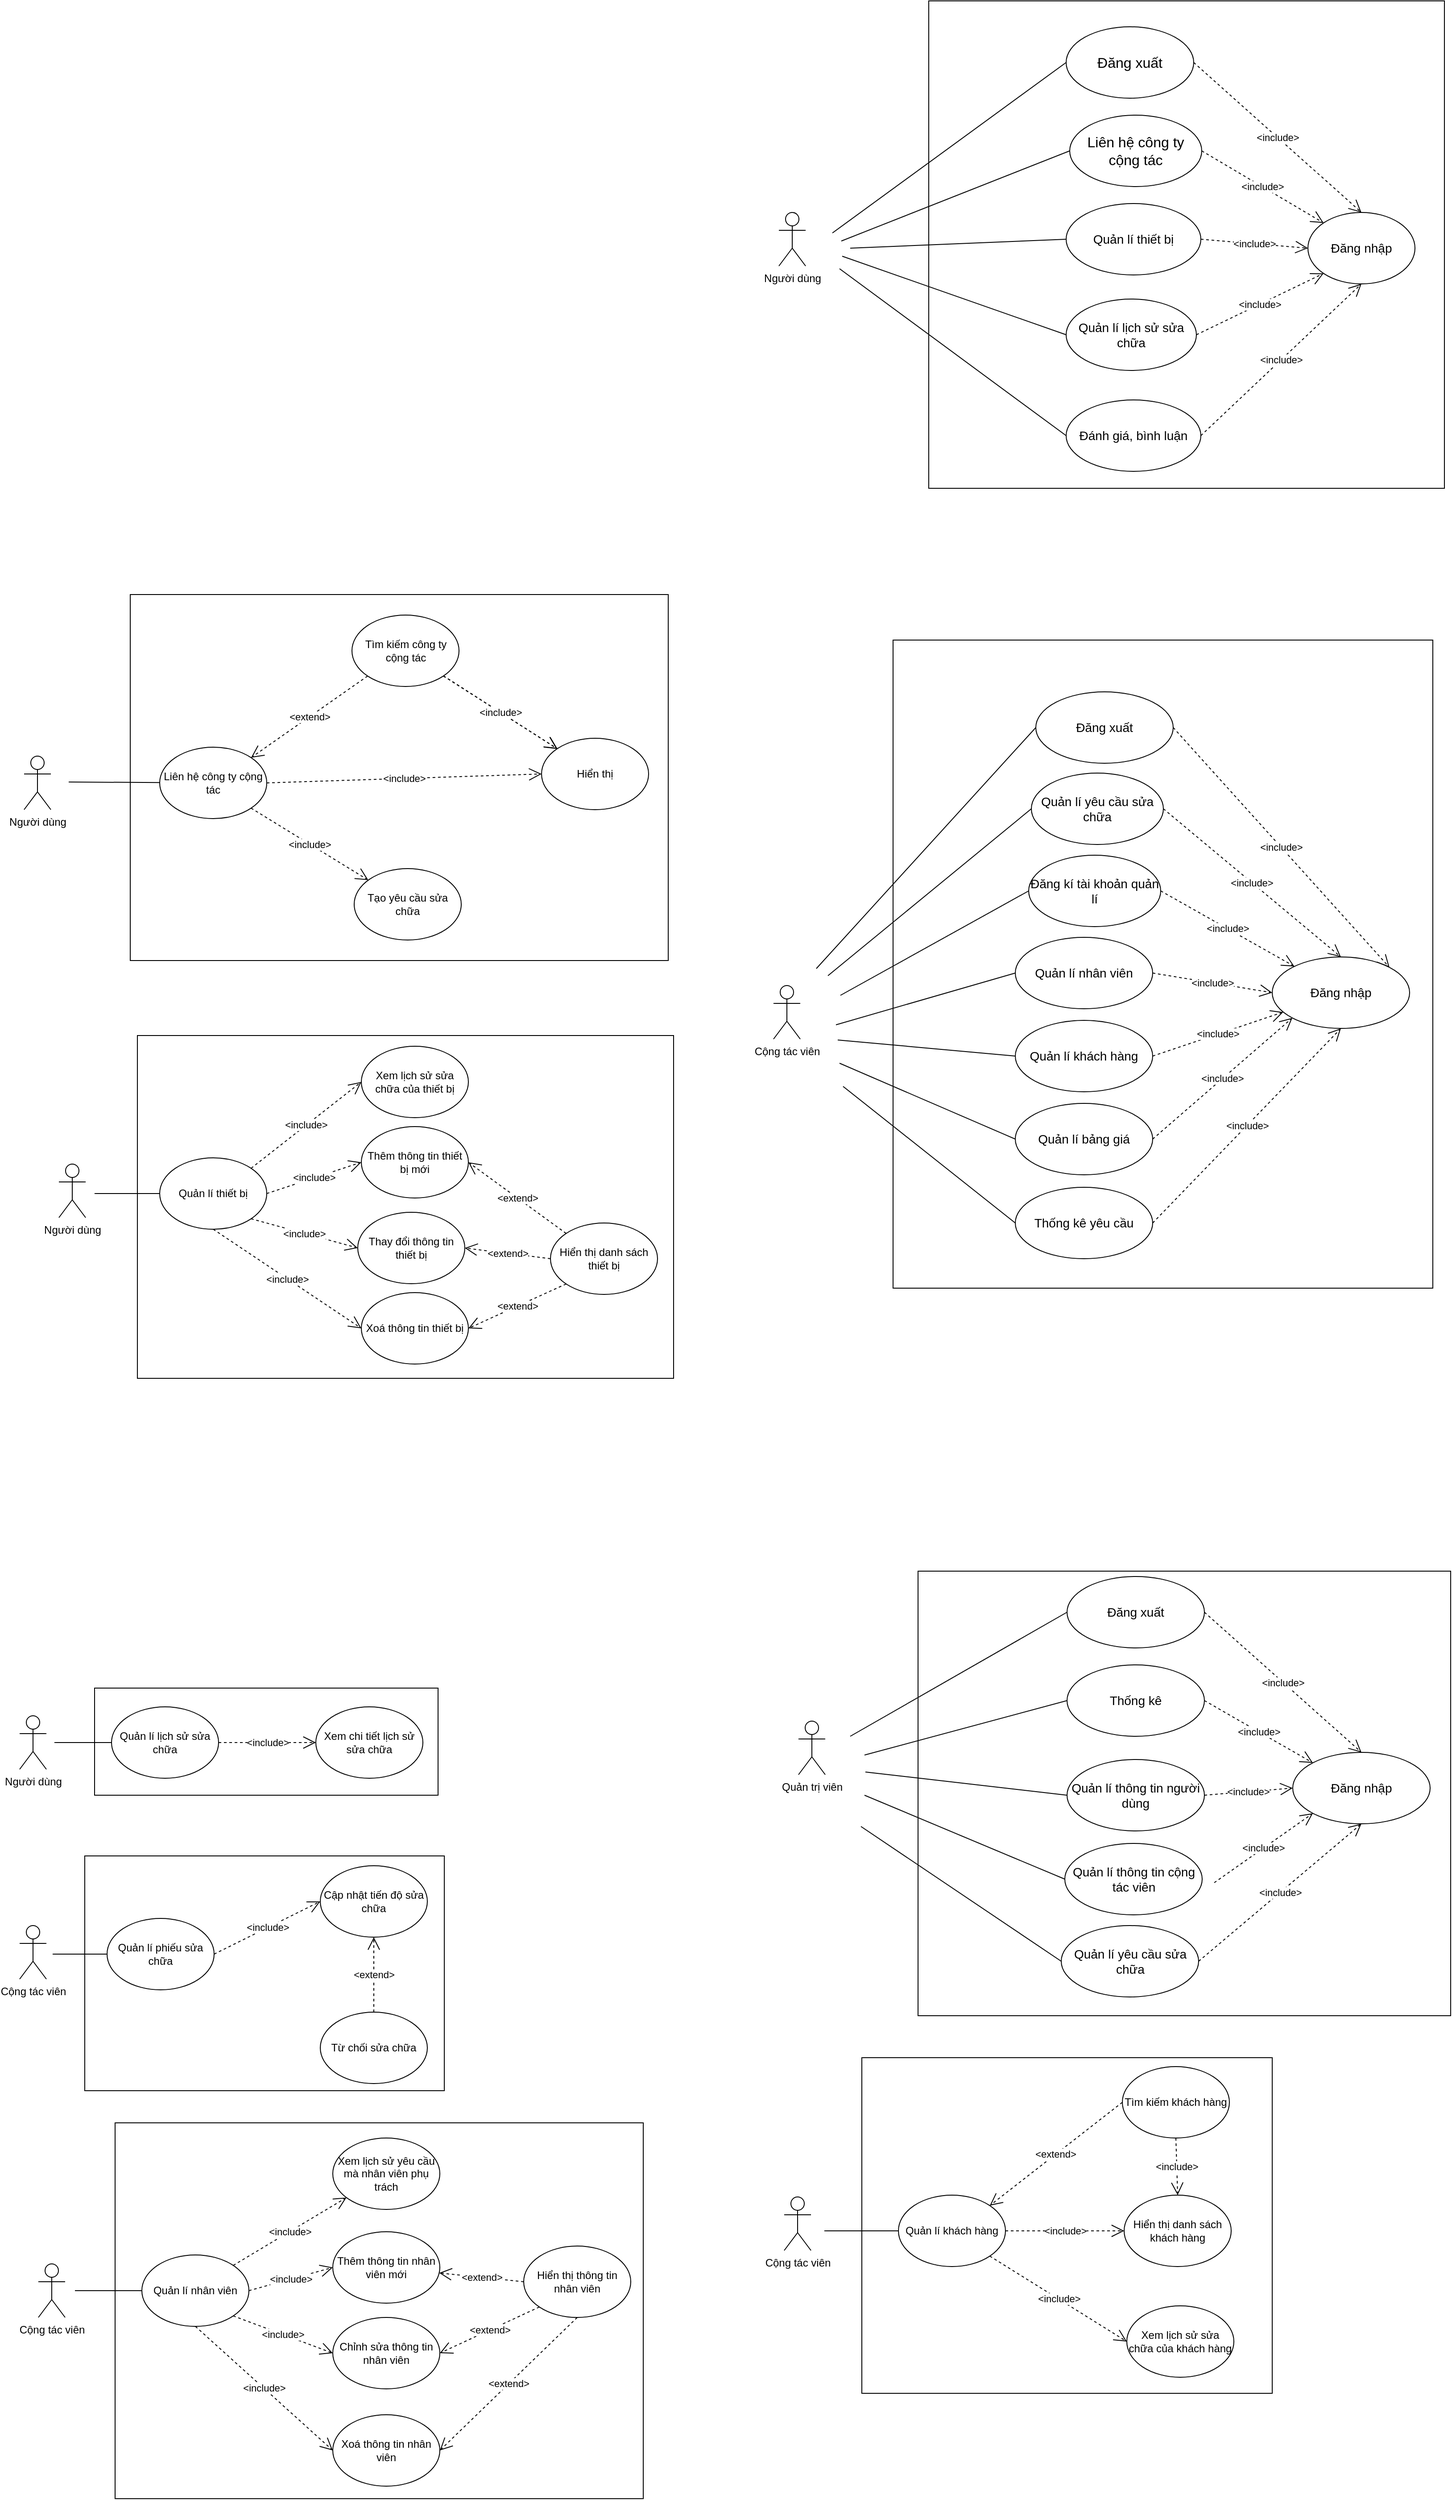 <mxfile version="24.5.5" type="device">
  <diagram id="ZUem6H2I_4jn-yRjY0eG" name="Trang-1">
    <mxGraphModel dx="1409" dy="1968" grid="0" gridSize="10" guides="1" tooltips="1" connect="1" arrows="1" fold="1" page="1" pageScale="1" pageWidth="827" pageHeight="1169" math="0" shadow="0">
      <root>
        <mxCell id="0" />
        <mxCell id="1" parent="0" />
        <mxCell id="1KrebLbAh7SaChH5Huvc-145" value="" style="rounded=0;whiteSpace=wrap;html=1;" vertex="1" parent="1">
          <mxGeometry x="1042" y="1183" width="597" height="498" as="geometry" />
        </mxCell>
        <mxCell id="1KrebLbAh7SaChH5Huvc-125" value="" style="rounded=0;whiteSpace=wrap;html=1;" vertex="1" parent="1">
          <mxGeometry x="1014" y="140" width="605" height="726" as="geometry" />
        </mxCell>
        <mxCell id="1KrebLbAh7SaChH5Huvc-18" value="" style="rounded=0;whiteSpace=wrap;html=1;" vertex="1" parent="1">
          <mxGeometry x="1054" y="-576" width="578" height="546" as="geometry" />
        </mxCell>
        <mxCell id="LnBxl30zA9_TPjbGDbDE-11" value="" style="rounded=0;whiteSpace=wrap;html=1;" parent="1" vertex="1">
          <mxGeometry x="979" y="1728" width="460" height="376" as="geometry" />
        </mxCell>
        <mxCell id="Z_F1DwlzS3VivVC90sUZ-62" value="" style="rounded=0;whiteSpace=wrap;html=1;" parent="1" vertex="1">
          <mxGeometry x="142" y="1801" width="592" height="421" as="geometry" />
        </mxCell>
        <mxCell id="Z_F1DwlzS3VivVC90sUZ-32" value="" style="rounded=0;whiteSpace=wrap;html=1;" parent="1" vertex="1">
          <mxGeometry x="167" y="583" width="601" height="384" as="geometry" />
        </mxCell>
        <mxCell id="Z_F1DwlzS3VivVC90sUZ-15" value="" style="rounded=0;whiteSpace=wrap;html=1;" parent="1" vertex="1">
          <mxGeometry x="159" y="89" width="603" height="410" as="geometry" />
        </mxCell>
        <mxCell id="Z_F1DwlzS3VivVC90sUZ-1" value="Người dùng" style="shape=umlActor;verticalLabelPosition=bottom;verticalAlign=top;html=1;outlineConnect=0;" parent="1" vertex="1">
          <mxGeometry x="40" y="270" width="30" height="60" as="geometry" />
        </mxCell>
        <mxCell id="Z_F1DwlzS3VivVC90sUZ-3" value="Liên hệ công ty cộng tác" style="ellipse;whiteSpace=wrap;html=1;" parent="1" vertex="1">
          <mxGeometry x="192" y="260" width="120" height="80" as="geometry" />
        </mxCell>
        <mxCell id="Z_F1DwlzS3VivVC90sUZ-4" value="Tìm kiếm công ty cộng tác" style="ellipse;whiteSpace=wrap;html=1;" parent="1" vertex="1">
          <mxGeometry x="407.5" y="112" width="120" height="80" as="geometry" />
        </mxCell>
        <mxCell id="Z_F1DwlzS3VivVC90sUZ-5" value="Tạo yêu cầu sửa chữa" style="ellipse;whiteSpace=wrap;html=1;" parent="1" vertex="1">
          <mxGeometry x="410" y="396" width="120" height="80" as="geometry" />
        </mxCell>
        <mxCell id="Z_F1DwlzS3VivVC90sUZ-6" value="Hiển thị" style="ellipse;whiteSpace=wrap;html=1;" parent="1" vertex="1">
          <mxGeometry x="620" y="250" width="120" height="80" as="geometry" />
        </mxCell>
        <mxCell id="Z_F1DwlzS3VivVC90sUZ-7" value="&amp;lt;extend&amp;gt;" style="endArrow=open;endSize=12;dashed=1;html=1;rounded=0;exitX=0;exitY=1;exitDx=0;exitDy=0;entryX=1;entryY=0;entryDx=0;entryDy=0;" parent="1" source="Z_F1DwlzS3VivVC90sUZ-4" target="Z_F1DwlzS3VivVC90sUZ-3" edge="1">
          <mxGeometry x="0.001" width="160" relative="1" as="geometry">
            <mxPoint x="260" y="270" as="sourcePoint" />
            <mxPoint x="420" y="270" as="targetPoint" />
            <mxPoint as="offset" />
          </mxGeometry>
        </mxCell>
        <mxCell id="Z_F1DwlzS3VivVC90sUZ-8" value="&amp;lt;include&amp;gt;" style="endArrow=open;endSize=12;dashed=1;html=1;rounded=0;exitX=1;exitY=1;exitDx=0;exitDy=0;" parent="1" source="Z_F1DwlzS3VivVC90sUZ-3" target="Z_F1DwlzS3VivVC90sUZ-5" edge="1">
          <mxGeometry width="160" relative="1" as="geometry">
            <mxPoint x="255" y="283" as="sourcePoint" />
            <mxPoint x="382" y="208" as="targetPoint" />
          </mxGeometry>
        </mxCell>
        <mxCell id="Z_F1DwlzS3VivVC90sUZ-9" value="&amp;lt;include&amp;gt;" style="endArrow=open;endSize=12;dashed=1;html=1;rounded=0;exitX=1;exitY=1;exitDx=0;exitDy=0;entryX=0;entryY=0;entryDx=0;entryDy=0;" parent="1" source="Z_F1DwlzS3VivVC90sUZ-4" target="Z_F1DwlzS3VivVC90sUZ-6" edge="1">
          <mxGeometry x="0.001" width="160" relative="1" as="geometry">
            <mxPoint x="550" y="270" as="sourcePoint" />
            <mxPoint x="392" y="218" as="targetPoint" />
            <mxPoint as="offset" />
          </mxGeometry>
        </mxCell>
        <mxCell id="Z_F1DwlzS3VivVC90sUZ-11" value="&amp;lt;include&amp;gt;" style="endArrow=open;endSize=12;dashed=1;html=1;rounded=0;entryX=0;entryY=0.5;entryDx=0;entryDy=0;exitX=1;exitY=0.5;exitDx=0;exitDy=0;" parent="1" source="Z_F1DwlzS3VivVC90sUZ-3" target="Z_F1DwlzS3VivVC90sUZ-6" edge="1">
          <mxGeometry x="-0.002" width="160" relative="1" as="geometry">
            <mxPoint x="285" y="313" as="sourcePoint" />
            <mxPoint x="412" y="238" as="targetPoint" />
            <mxPoint as="offset" />
          </mxGeometry>
        </mxCell>
        <mxCell id="Z_F1DwlzS3VivVC90sUZ-14" value="" style="endArrow=none;html=1;rounded=0;" parent="1" target="Z_F1DwlzS3VivVC90sUZ-3" edge="1">
          <mxGeometry width="50" height="50" relative="1" as="geometry">
            <mxPoint x="90" y="299" as="sourcePoint" />
            <mxPoint x="192" y="296" as="targetPoint" />
          </mxGeometry>
        </mxCell>
        <mxCell id="Z_F1DwlzS3VivVC90sUZ-17" value="Người dùng" style="shape=umlActor;verticalLabelPosition=bottom;verticalAlign=top;html=1;outlineConnect=0;" parent="1" vertex="1">
          <mxGeometry x="79" y="727" width="30" height="60" as="geometry" />
        </mxCell>
        <mxCell id="Z_F1DwlzS3VivVC90sUZ-18" value="Quản lí thiết bị" style="ellipse;whiteSpace=wrap;html=1;" parent="1" vertex="1">
          <mxGeometry x="192" y="720" width="120" height="80" as="geometry" />
        </mxCell>
        <mxCell id="Z_F1DwlzS3VivVC90sUZ-19" value="Thêm thông tin thiết bị mới" style="ellipse;whiteSpace=wrap;html=1;" parent="1" vertex="1">
          <mxGeometry x="418" y="685" width="120" height="80" as="geometry" />
        </mxCell>
        <mxCell id="Z_F1DwlzS3VivVC90sUZ-20" value="Thay đổi thông tin thiết bị" style="ellipse;whiteSpace=wrap;html=1;" parent="1" vertex="1">
          <mxGeometry x="414" y="781" width="120" height="80" as="geometry" />
        </mxCell>
        <mxCell id="Z_F1DwlzS3VivVC90sUZ-21" value="Xoá thông tin thiết bị" style="ellipse;whiteSpace=wrap;html=1;" parent="1" vertex="1">
          <mxGeometry x="418" y="871" width="120" height="80" as="geometry" />
        </mxCell>
        <mxCell id="Z_F1DwlzS3VivVC90sUZ-22" value="Xem lịch sử sửa chữa của thiết bị" style="ellipse;whiteSpace=wrap;html=1;" parent="1" vertex="1">
          <mxGeometry x="418" y="595" width="120" height="80" as="geometry" />
        </mxCell>
        <mxCell id="Z_F1DwlzS3VivVC90sUZ-23" value="" style="endArrow=none;html=1;rounded=0;entryX=0;entryY=0.5;entryDx=0;entryDy=0;" parent="1" target="Z_F1DwlzS3VivVC90sUZ-18" edge="1">
          <mxGeometry width="50" height="50" relative="1" as="geometry">
            <mxPoint x="119" y="760" as="sourcePoint" />
            <mxPoint x="469" y="733" as="targetPoint" />
          </mxGeometry>
        </mxCell>
        <mxCell id="Z_F1DwlzS3VivVC90sUZ-24" value="&amp;lt;include&amp;gt;" style="endArrow=open;endSize=12;dashed=1;html=1;rounded=0;exitX=1;exitY=0;exitDx=0;exitDy=0;entryX=0;entryY=0.5;entryDx=0;entryDy=0;" parent="1" source="Z_F1DwlzS3VivVC90sUZ-18" target="Z_F1DwlzS3VivVC90sUZ-22" edge="1">
          <mxGeometry width="160" relative="1" as="geometry">
            <mxPoint x="364" y="758" as="sourcePoint" />
            <mxPoint x="524" y="758" as="targetPoint" />
          </mxGeometry>
        </mxCell>
        <mxCell id="Z_F1DwlzS3VivVC90sUZ-25" value="&amp;lt;include&amp;gt;" style="endArrow=open;endSize=12;dashed=1;html=1;rounded=0;exitX=1;exitY=0.5;exitDx=0;exitDy=0;entryX=0;entryY=0.5;entryDx=0;entryDy=0;" parent="1" source="Z_F1DwlzS3VivVC90sUZ-18" target="Z_F1DwlzS3VivVC90sUZ-19" edge="1">
          <mxGeometry width="160" relative="1" as="geometry">
            <mxPoint x="249" y="683" as="sourcePoint" />
            <mxPoint x="327" y="596" as="targetPoint" />
          </mxGeometry>
        </mxCell>
        <mxCell id="Z_F1DwlzS3VivVC90sUZ-26" value="&amp;lt;include&amp;gt;" style="endArrow=open;endSize=12;dashed=1;html=1;rounded=0;exitX=1;exitY=1;exitDx=0;exitDy=0;entryX=0;entryY=0.5;entryDx=0;entryDy=0;" parent="1" source="Z_F1DwlzS3VivVC90sUZ-18" target="Z_F1DwlzS3VivVC90sUZ-20" edge="1">
          <mxGeometry width="160" relative="1" as="geometry">
            <mxPoint x="314" y="752" as="sourcePoint" />
            <mxPoint x="451" y="608" as="targetPoint" />
          </mxGeometry>
        </mxCell>
        <mxCell id="Z_F1DwlzS3VivVC90sUZ-27" value="&amp;lt;include&amp;gt;" style="endArrow=open;endSize=12;dashed=1;html=1;rounded=0;exitX=0.5;exitY=1;exitDx=0;exitDy=0;entryX=0;entryY=0.5;entryDx=0;entryDy=0;" parent="1" source="Z_F1DwlzS3VivVC90sUZ-18" target="Z_F1DwlzS3VivVC90sUZ-21" edge="1">
          <mxGeometry width="160" relative="1" as="geometry">
            <mxPoint x="324" y="762" as="sourcePoint" />
            <mxPoint x="461" y="618" as="targetPoint" />
          </mxGeometry>
        </mxCell>
        <mxCell id="Z_F1DwlzS3VivVC90sUZ-28" value="Hiển thị danh sách thiết bị" style="ellipse;whiteSpace=wrap;html=1;" parent="1" vertex="1">
          <mxGeometry x="630" y="793" width="120" height="80" as="geometry" />
        </mxCell>
        <mxCell id="Z_F1DwlzS3VivVC90sUZ-29" value="&amp;lt;extend&amp;gt;" style="endArrow=open;endSize=12;dashed=1;html=1;rounded=0;entryX=1;entryY=0.5;entryDx=0;entryDy=0;exitX=0;exitY=0;exitDx=0;exitDy=0;" parent="1" source="Z_F1DwlzS3VivVC90sUZ-28" target="Z_F1DwlzS3VivVC90sUZ-19" edge="1">
          <mxGeometry width="160" relative="1" as="geometry">
            <mxPoint x="390" y="756" as="sourcePoint" />
            <mxPoint x="550" y="756" as="targetPoint" />
          </mxGeometry>
        </mxCell>
        <mxCell id="Z_F1DwlzS3VivVC90sUZ-30" value="&amp;lt;extend&amp;gt;" style="endArrow=open;endSize=12;dashed=1;html=1;rounded=0;entryX=1;entryY=0.5;entryDx=0;entryDy=0;exitX=0;exitY=0.5;exitDx=0;exitDy=0;" parent="1" source="Z_F1DwlzS3VivVC90sUZ-28" target="Z_F1DwlzS3VivVC90sUZ-20" edge="1">
          <mxGeometry width="160" relative="1" as="geometry">
            <mxPoint x="544" y="717" as="sourcePoint" />
            <mxPoint x="644" y="742" as="targetPoint" />
          </mxGeometry>
        </mxCell>
        <mxCell id="Z_F1DwlzS3VivVC90sUZ-38" value="" style="rounded=0;whiteSpace=wrap;html=1;" parent="1" vertex="1">
          <mxGeometry x="119" y="1314" width="385" height="120" as="geometry" />
        </mxCell>
        <mxCell id="Z_F1DwlzS3VivVC90sUZ-31" value="&amp;lt;extend&amp;gt;" style="endArrow=open;endSize=12;dashed=1;html=1;rounded=0;entryX=1;entryY=0.5;entryDx=0;entryDy=0;exitX=0;exitY=1;exitDx=0;exitDy=0;" parent="1" source="Z_F1DwlzS3VivVC90sUZ-28" target="Z_F1DwlzS3VivVC90sUZ-21" edge="1">
          <mxGeometry width="160" relative="1" as="geometry">
            <mxPoint x="554" y="727" as="sourcePoint" />
            <mxPoint x="654" y="752" as="targetPoint" />
          </mxGeometry>
        </mxCell>
        <mxCell id="Z_F1DwlzS3VivVC90sUZ-33" value="Người dùng" style="shape=umlActor;verticalLabelPosition=bottom;verticalAlign=top;html=1;outlineConnect=0;" parent="1" vertex="1">
          <mxGeometry x="35" y="1345" width="30" height="60" as="geometry" />
        </mxCell>
        <mxCell id="Z_F1DwlzS3VivVC90sUZ-34" value="Quản lí lịch sử sửa chữa" style="ellipse;whiteSpace=wrap;html=1;" parent="1" vertex="1">
          <mxGeometry x="138" y="1335" width="120" height="80" as="geometry" />
        </mxCell>
        <mxCell id="Z_F1DwlzS3VivVC90sUZ-35" value="Xem chi tiết lịch sử sửa chữa" style="ellipse;whiteSpace=wrap;html=1;" parent="1" vertex="1">
          <mxGeometry x="367" y="1335" width="120" height="80" as="geometry" />
        </mxCell>
        <mxCell id="Z_F1DwlzS3VivVC90sUZ-36" value="" style="endArrow=none;html=1;rounded=0;entryX=0;entryY=0.5;entryDx=0;entryDy=0;" parent="1" target="Z_F1DwlzS3VivVC90sUZ-34" edge="1">
          <mxGeometry width="50" height="50" relative="1" as="geometry">
            <mxPoint x="74" y="1375" as="sourcePoint" />
            <mxPoint x="517" y="1273" as="targetPoint" />
          </mxGeometry>
        </mxCell>
        <mxCell id="Z_F1DwlzS3VivVC90sUZ-37" value="&amp;lt;include&amp;gt;" style="endArrow=open;endSize=12;dashed=1;html=1;rounded=0;exitX=1;exitY=0.5;exitDx=0;exitDy=0;entryX=0;entryY=0.5;entryDx=0;entryDy=0;" parent="1" source="Z_F1DwlzS3VivVC90sUZ-34" target="Z_F1DwlzS3VivVC90sUZ-35" edge="1">
          <mxGeometry width="160" relative="1" as="geometry">
            <mxPoint x="316" y="1290" as="sourcePoint" />
            <mxPoint x="476" y="1290" as="targetPoint" />
          </mxGeometry>
        </mxCell>
        <mxCell id="Z_F1DwlzS3VivVC90sUZ-39" value="Cộng tác viên" style="shape=umlActor;verticalLabelPosition=bottom;verticalAlign=top;html=1;outlineConnect=0;" parent="1" vertex="1">
          <mxGeometry x="35" y="1580" width="30" height="60" as="geometry" />
        </mxCell>
        <mxCell id="Z_F1DwlzS3VivVC90sUZ-46" value="" style="rounded=0;whiteSpace=wrap;html=1;" parent="1" vertex="1">
          <mxGeometry x="108" y="1502" width="403" height="263" as="geometry" />
        </mxCell>
        <mxCell id="Z_F1DwlzS3VivVC90sUZ-40" value="Quản lí phiếu sửa chữa" style="ellipse;whiteSpace=wrap;html=1;" parent="1" vertex="1">
          <mxGeometry x="133" y="1572" width="120" height="80" as="geometry" />
        </mxCell>
        <mxCell id="Z_F1DwlzS3VivVC90sUZ-41" value="Cập nhật tiến độ sửa chữa" style="ellipse;whiteSpace=wrap;html=1;" parent="1" vertex="1">
          <mxGeometry x="372" y="1513" width="120" height="80" as="geometry" />
        </mxCell>
        <mxCell id="Z_F1DwlzS3VivVC90sUZ-42" value="Từ chối sửa chữa" style="ellipse;whiteSpace=wrap;html=1;" parent="1" vertex="1">
          <mxGeometry x="372" y="1677" width="120" height="80" as="geometry" />
        </mxCell>
        <mxCell id="Z_F1DwlzS3VivVC90sUZ-43" value="&amp;lt;include&amp;gt;" style="endArrow=open;endSize=12;dashed=1;html=1;rounded=0;exitX=1;exitY=0.5;exitDx=0;exitDy=0;entryX=0;entryY=0.5;entryDx=0;entryDy=0;" parent="1" source="Z_F1DwlzS3VivVC90sUZ-40" target="Z_F1DwlzS3VivVC90sUZ-41" edge="1">
          <mxGeometry width="160" relative="1" as="geometry">
            <mxPoint x="268" y="1385" as="sourcePoint" />
            <mxPoint x="377" y="1385" as="targetPoint" />
          </mxGeometry>
        </mxCell>
        <mxCell id="Z_F1DwlzS3VivVC90sUZ-44" value="&amp;lt;extend&amp;gt;" style="endArrow=open;endSize=12;dashed=1;html=1;rounded=0;exitX=0.5;exitY=0;exitDx=0;exitDy=0;entryX=0.5;entryY=1;entryDx=0;entryDy=0;" parent="1" source="Z_F1DwlzS3VivVC90sUZ-42" target="Z_F1DwlzS3VivVC90sUZ-41" edge="1">
          <mxGeometry width="160" relative="1" as="geometry">
            <mxPoint x="278" y="1395" as="sourcePoint" />
            <mxPoint x="387" y="1395" as="targetPoint" />
          </mxGeometry>
        </mxCell>
        <mxCell id="Z_F1DwlzS3VivVC90sUZ-45" value="" style="endArrow=none;html=1;rounded=0;entryX=0;entryY=0.5;entryDx=0;entryDy=0;" parent="1" target="Z_F1DwlzS3VivVC90sUZ-40" edge="1">
          <mxGeometry width="50" height="50" relative="1" as="geometry">
            <mxPoint x="72" y="1612" as="sourcePoint" />
            <mxPoint x="517" y="1549" as="targetPoint" />
          </mxGeometry>
        </mxCell>
        <mxCell id="Z_F1DwlzS3VivVC90sUZ-47" value="Cộng tác viên" style="shape=umlActor;verticalLabelPosition=bottom;verticalAlign=top;html=1;outlineConnect=0;" parent="1" vertex="1">
          <mxGeometry x="56" y="1959" width="30" height="60" as="geometry" />
        </mxCell>
        <mxCell id="Z_F1DwlzS3VivVC90sUZ-48" value="Quản lí nhân viên" style="ellipse;whiteSpace=wrap;html=1;" parent="1" vertex="1">
          <mxGeometry x="172" y="1949" width="120" height="80" as="geometry" />
        </mxCell>
        <mxCell id="Z_F1DwlzS3VivVC90sUZ-49" value="Thêm thông tin nhân viên mới" style="ellipse;whiteSpace=wrap;html=1;" parent="1" vertex="1">
          <mxGeometry x="386" y="1923" width="120" height="80" as="geometry" />
        </mxCell>
        <mxCell id="Z_F1DwlzS3VivVC90sUZ-50" value="Chỉnh sửa thông tin nhân viên" style="ellipse;whiteSpace=wrap;html=1;" parent="1" vertex="1">
          <mxGeometry x="386" y="2019" width="120" height="80" as="geometry" />
        </mxCell>
        <mxCell id="Z_F1DwlzS3VivVC90sUZ-51" value="Xoá thông tin nhân viên" style="ellipse;whiteSpace=wrap;html=1;" parent="1" vertex="1">
          <mxGeometry x="386" y="2128" width="120" height="80" as="geometry" />
        </mxCell>
        <mxCell id="Z_F1DwlzS3VivVC90sUZ-52" value="Xem lịch sử yêu cầu mà nhân viên phụ trách" style="ellipse;whiteSpace=wrap;html=1;" parent="1" vertex="1">
          <mxGeometry x="386" y="1818" width="120" height="80" as="geometry" />
        </mxCell>
        <mxCell id="Z_F1DwlzS3VivVC90sUZ-53" value="Hiển thị thông tin nhân viên" style="ellipse;whiteSpace=wrap;html=1;" parent="1" vertex="1">
          <mxGeometry x="600" y="1939" width="120" height="80" as="geometry" />
        </mxCell>
        <mxCell id="Z_F1DwlzS3VivVC90sUZ-54" value="&amp;lt;include&amp;gt;" style="endArrow=open;endSize=12;dashed=1;html=1;rounded=0;exitX=1;exitY=0.5;exitDx=0;exitDy=0;entryX=0;entryY=0.5;entryDx=0;entryDy=0;" parent="1" source="Z_F1DwlzS3VivVC90sUZ-48" target="Z_F1DwlzS3VivVC90sUZ-49" edge="1">
          <mxGeometry width="160" relative="1" as="geometry">
            <mxPoint x="298" y="1991" as="sourcePoint" />
            <mxPoint x="458" y="1991" as="targetPoint" />
          </mxGeometry>
        </mxCell>
        <mxCell id="Z_F1DwlzS3VivVC90sUZ-55" value="&amp;lt;include&amp;gt;" style="endArrow=open;endSize=12;dashed=1;html=1;rounded=0;exitX=1;exitY=1;exitDx=0;exitDy=0;entryX=0;entryY=0.5;entryDx=0;entryDy=0;" parent="1" source="Z_F1DwlzS3VivVC90sUZ-48" target="Z_F1DwlzS3VivVC90sUZ-50" edge="1">
          <mxGeometry width="160" relative="1" as="geometry">
            <mxPoint x="302" y="1999" as="sourcePoint" />
            <mxPoint x="396" y="1973" as="targetPoint" />
          </mxGeometry>
        </mxCell>
        <mxCell id="Z_F1DwlzS3VivVC90sUZ-56" value="&amp;lt;include&amp;gt;" style="endArrow=open;endSize=12;dashed=1;html=1;rounded=0;exitX=0.5;exitY=1;exitDx=0;exitDy=0;entryX=0;entryY=0.5;entryDx=0;entryDy=0;" parent="1" source="Z_F1DwlzS3VivVC90sUZ-48" target="Z_F1DwlzS3VivVC90sUZ-51" edge="1">
          <mxGeometry width="160" relative="1" as="geometry">
            <mxPoint x="312" y="2009" as="sourcePoint" />
            <mxPoint x="406" y="1983" as="targetPoint" />
          </mxGeometry>
        </mxCell>
        <mxCell id="Z_F1DwlzS3VivVC90sUZ-57" value="&amp;lt;include&amp;gt;" style="endArrow=open;endSize=12;dashed=1;html=1;rounded=0;exitX=1;exitY=0;exitDx=0;exitDy=0;" parent="1" source="Z_F1DwlzS3VivVC90sUZ-48" target="Z_F1DwlzS3VivVC90sUZ-52" edge="1">
          <mxGeometry width="160" relative="1" as="geometry">
            <mxPoint x="322" y="2019" as="sourcePoint" />
            <mxPoint x="416" y="1993" as="targetPoint" />
          </mxGeometry>
        </mxCell>
        <mxCell id="Z_F1DwlzS3VivVC90sUZ-58" value="&amp;lt;extend&amp;gt;" style="endArrow=open;endSize=12;dashed=1;html=1;rounded=0;exitX=0;exitY=0.5;exitDx=0;exitDy=0;" parent="1" source="Z_F1DwlzS3VivVC90sUZ-53" target="Z_F1DwlzS3VivVC90sUZ-49" edge="1">
          <mxGeometry width="160" relative="1" as="geometry">
            <mxPoint x="332" y="2029" as="sourcePoint" />
            <mxPoint x="426" y="2003" as="targetPoint" />
          </mxGeometry>
        </mxCell>
        <mxCell id="Z_F1DwlzS3VivVC90sUZ-59" value="&amp;lt;extend&amp;gt;" style="endArrow=open;endSize=12;dashed=1;html=1;rounded=0;exitX=0;exitY=1;exitDx=0;exitDy=0;entryX=1;entryY=0.5;entryDx=0;entryDy=0;" parent="1" source="Z_F1DwlzS3VivVC90sUZ-53" target="Z_F1DwlzS3VivVC90sUZ-50" edge="1">
          <mxGeometry width="160" relative="1" as="geometry">
            <mxPoint x="610" y="1989" as="sourcePoint" />
            <mxPoint x="515" y="1979" as="targetPoint" />
          </mxGeometry>
        </mxCell>
        <mxCell id="Z_F1DwlzS3VivVC90sUZ-60" value="&amp;lt;extend&amp;gt;" style="endArrow=open;endSize=12;dashed=1;html=1;rounded=0;exitX=0.5;exitY=1;exitDx=0;exitDy=0;entryX=1;entryY=0.5;entryDx=0;entryDy=0;" parent="1" source="Z_F1DwlzS3VivVC90sUZ-53" target="Z_F1DwlzS3VivVC90sUZ-51" edge="1">
          <mxGeometry width="160" relative="1" as="geometry">
            <mxPoint x="620" y="1999" as="sourcePoint" />
            <mxPoint x="525" y="1989" as="targetPoint" />
          </mxGeometry>
        </mxCell>
        <mxCell id="Z_F1DwlzS3VivVC90sUZ-61" value="" style="endArrow=none;html=1;rounded=0;entryX=0;entryY=0.5;entryDx=0;entryDy=0;" parent="1" target="Z_F1DwlzS3VivVC90sUZ-48" edge="1">
          <mxGeometry width="50" height="50" relative="1" as="geometry">
            <mxPoint x="97" y="1989" as="sourcePoint" />
            <mxPoint x="429" y="2025" as="targetPoint" />
          </mxGeometry>
        </mxCell>
        <mxCell id="LnBxl30zA9_TPjbGDbDE-1" value="Cộng tác viên" style="shape=umlActor;verticalLabelPosition=bottom;verticalAlign=top;html=1;outlineConnect=0;" parent="1" vertex="1">
          <mxGeometry x="892" y="1884" width="30" height="60" as="geometry" />
        </mxCell>
        <mxCell id="LnBxl30zA9_TPjbGDbDE-2" value="Quản lí khách hàng" style="ellipse;whiteSpace=wrap;html=1;" parent="1" vertex="1">
          <mxGeometry x="1020" y="1882" width="120" height="80" as="geometry" />
        </mxCell>
        <mxCell id="LnBxl30zA9_TPjbGDbDE-3" value="Tìm kiếm khách hàng" style="ellipse;whiteSpace=wrap;html=1;" parent="1" vertex="1">
          <mxGeometry x="1271" y="1738" width="120" height="80" as="geometry" />
        </mxCell>
        <mxCell id="LnBxl30zA9_TPjbGDbDE-4" value="Xem lịch sử sửa chữa của khách hàng" style="ellipse;whiteSpace=wrap;html=1;" parent="1" vertex="1">
          <mxGeometry x="1276" y="2006" width="120" height="80" as="geometry" />
        </mxCell>
        <mxCell id="LnBxl30zA9_TPjbGDbDE-5" value="Hiển thị danh sách khách hàng" style="ellipse;whiteSpace=wrap;html=1;" parent="1" vertex="1">
          <mxGeometry x="1273" y="1882" width="120" height="80" as="geometry" />
        </mxCell>
        <mxCell id="LnBxl30zA9_TPjbGDbDE-6" value="&amp;lt;include&amp;gt;" style="endArrow=open;endSize=12;dashed=1;html=1;rounded=0;exitX=1;exitY=0.5;exitDx=0;exitDy=0;entryX=0;entryY=0.5;entryDx=0;entryDy=0;" parent="1" source="LnBxl30zA9_TPjbGDbDE-2" target="LnBxl30zA9_TPjbGDbDE-5" edge="1">
          <mxGeometry x="0.007" width="160" relative="1" as="geometry">
            <mxPoint x="1146" y="1901" as="sourcePoint" />
            <mxPoint x="1306" y="1901" as="targetPoint" />
            <mxPoint as="offset" />
          </mxGeometry>
        </mxCell>
        <mxCell id="LnBxl30zA9_TPjbGDbDE-7" value="&amp;lt;include&amp;gt;" style="endArrow=open;endSize=12;dashed=1;html=1;rounded=0;exitX=0.5;exitY=1;exitDx=0;exitDy=0;entryX=0.5;entryY=0;entryDx=0;entryDy=0;" parent="1" source="LnBxl30zA9_TPjbGDbDE-3" target="LnBxl30zA9_TPjbGDbDE-5" edge="1">
          <mxGeometry x="0.007" width="160" relative="1" as="geometry">
            <mxPoint x="1150" y="1932" as="sourcePoint" />
            <mxPoint x="1283" y="1932" as="targetPoint" />
            <mxPoint as="offset" />
          </mxGeometry>
        </mxCell>
        <mxCell id="LnBxl30zA9_TPjbGDbDE-8" value="&amp;lt;include&amp;gt;" style="endArrow=open;endSize=12;dashed=1;html=1;rounded=0;exitX=1;exitY=1;exitDx=0;exitDy=0;entryX=0;entryY=0.5;entryDx=0;entryDy=0;" parent="1" source="LnBxl30zA9_TPjbGDbDE-2" target="LnBxl30zA9_TPjbGDbDE-4" edge="1">
          <mxGeometry x="0.007" width="160" relative="1" as="geometry">
            <mxPoint x="1160" y="1942" as="sourcePoint" />
            <mxPoint x="1293" y="1942" as="targetPoint" />
            <mxPoint as="offset" />
          </mxGeometry>
        </mxCell>
        <mxCell id="LnBxl30zA9_TPjbGDbDE-9" value="&amp;lt;extend&amp;gt;" style="endArrow=open;endSize=12;dashed=1;html=1;rounded=0;exitX=0;exitY=0.5;exitDx=0;exitDy=0;entryX=1;entryY=0;entryDx=0;entryDy=0;" parent="1" source="LnBxl30zA9_TPjbGDbDE-3" target="LnBxl30zA9_TPjbGDbDE-2" edge="1">
          <mxGeometry x="0.007" width="160" relative="1" as="geometry">
            <mxPoint x="1170" y="1952" as="sourcePoint" />
            <mxPoint x="1303" y="1952" as="targetPoint" />
            <mxPoint as="offset" />
          </mxGeometry>
        </mxCell>
        <mxCell id="LnBxl30zA9_TPjbGDbDE-10" value="" style="endArrow=none;html=1;rounded=0;entryX=0;entryY=0.5;entryDx=0;entryDy=0;" parent="1" target="LnBxl30zA9_TPjbGDbDE-2" edge="1">
          <mxGeometry width="50" height="50" relative="1" as="geometry">
            <mxPoint x="937" y="1922" as="sourcePoint" />
            <mxPoint x="984" y="1856" as="targetPoint" />
          </mxGeometry>
        </mxCell>
        <mxCell id="1KrebLbAh7SaChH5Huvc-1" value="Người dùng" style="shape=umlActor;verticalLabelPosition=bottom;verticalAlign=top;html=1;outlineConnect=0;" vertex="1" parent="1">
          <mxGeometry x="886" y="-339" width="30" height="60" as="geometry" />
        </mxCell>
        <mxCell id="1KrebLbAh7SaChH5Huvc-2" value="&lt;font style=&quot;font-size: 16px;&quot;&gt;Đăng xuất&lt;/font&gt;" style="ellipse;whiteSpace=wrap;html=1;" vertex="1" parent="1">
          <mxGeometry x="1208" y="-547" width="143" height="80" as="geometry" />
        </mxCell>
        <mxCell id="1KrebLbAh7SaChH5Huvc-3" value="Liên hệ công ty cộng tác" style="ellipse;whiteSpace=wrap;html=1;fontSize=16;" vertex="1" parent="1">
          <mxGeometry x="1212" y="-448" width="148" height="80" as="geometry" />
        </mxCell>
        <mxCell id="1KrebLbAh7SaChH5Huvc-4" value="Đánh giá, bình luận" style="ellipse;whiteSpace=wrap;html=1;fontSize=14;" vertex="1" parent="1">
          <mxGeometry x="1208" y="-129" width="151" height="80" as="geometry" />
        </mxCell>
        <mxCell id="1KrebLbAh7SaChH5Huvc-5" value="Quản lí lịch sử sửa chữa" style="ellipse;whiteSpace=wrap;html=1;fontSize=14;" vertex="1" parent="1">
          <mxGeometry x="1208" y="-242" width="146" height="80" as="geometry" />
        </mxCell>
        <mxCell id="1KrebLbAh7SaChH5Huvc-6" value="Quản lí thiết bị" style="ellipse;whiteSpace=wrap;html=1;fontSize=14;" vertex="1" parent="1">
          <mxGeometry x="1208" y="-349" width="151" height="80" as="geometry" />
        </mxCell>
        <mxCell id="1KrebLbAh7SaChH5Huvc-7" value="Đăng nhập" style="ellipse;whiteSpace=wrap;html=1;fontSize=14;" vertex="1" parent="1">
          <mxGeometry x="1479" y="-339" width="120" height="80" as="geometry" />
        </mxCell>
        <mxCell id="1KrebLbAh7SaChH5Huvc-8" value="" style="endArrow=none;html=1;rounded=0;entryX=0;entryY=0.5;entryDx=0;entryDy=0;" edge="1" parent="1" target="1KrebLbAh7SaChH5Huvc-2">
          <mxGeometry width="50" height="50" relative="1" as="geometry">
            <mxPoint x="946" y="-316" as="sourcePoint" />
            <mxPoint x="781" y="-339" as="targetPoint" />
          </mxGeometry>
        </mxCell>
        <mxCell id="1KrebLbAh7SaChH5Huvc-9" value="" style="endArrow=none;html=1;rounded=0;entryX=0;entryY=0.5;entryDx=0;entryDy=0;" edge="1" parent="1" target="1KrebLbAh7SaChH5Huvc-3">
          <mxGeometry width="50" height="50" relative="1" as="geometry">
            <mxPoint x="956" y="-307" as="sourcePoint" />
            <mxPoint x="781" y="-339" as="targetPoint" />
          </mxGeometry>
        </mxCell>
        <mxCell id="1KrebLbAh7SaChH5Huvc-10" value="" style="endArrow=none;html=1;rounded=0;entryX=0;entryY=0.5;entryDx=0;entryDy=0;" edge="1" parent="1" target="1KrebLbAh7SaChH5Huvc-6">
          <mxGeometry width="50" height="50" relative="1" as="geometry">
            <mxPoint x="966" y="-299" as="sourcePoint" />
            <mxPoint x="781" y="-339" as="targetPoint" />
          </mxGeometry>
        </mxCell>
        <mxCell id="1KrebLbAh7SaChH5Huvc-11" value="" style="endArrow=none;html=1;rounded=0;entryX=0;entryY=0.5;entryDx=0;entryDy=0;" edge="1" parent="1" target="1KrebLbAh7SaChH5Huvc-5">
          <mxGeometry width="50" height="50" relative="1" as="geometry">
            <mxPoint x="957" y="-290" as="sourcePoint" />
            <mxPoint x="781" y="-339" as="targetPoint" />
          </mxGeometry>
        </mxCell>
        <mxCell id="1KrebLbAh7SaChH5Huvc-12" value="" style="endArrow=none;html=1;rounded=0;entryX=0;entryY=0.5;entryDx=0;entryDy=0;" edge="1" parent="1" target="1KrebLbAh7SaChH5Huvc-4">
          <mxGeometry width="50" height="50" relative="1" as="geometry">
            <mxPoint x="954" y="-276" as="sourcePoint" />
            <mxPoint x="781" y="-339" as="targetPoint" />
          </mxGeometry>
        </mxCell>
        <mxCell id="1KrebLbAh7SaChH5Huvc-13" value="&amp;lt;include&amp;gt;" style="endArrow=open;endSize=12;dashed=1;html=1;rounded=0;exitX=1;exitY=0.5;exitDx=0;exitDy=0;entryX=0.5;entryY=0;entryDx=0;entryDy=0;" edge="1" parent="1" source="1KrebLbAh7SaChH5Huvc-2" target="1KrebLbAh7SaChH5Huvc-7">
          <mxGeometry x="0.001" width="160" relative="1" as="geometry">
            <mxPoint x="1005" y="-562" as="sourcePoint" />
            <mxPoint x="1133" y="-480" as="targetPoint" />
            <mxPoint as="offset" />
          </mxGeometry>
        </mxCell>
        <mxCell id="1KrebLbAh7SaChH5Huvc-14" value="&amp;lt;include&amp;gt;" style="endArrow=open;endSize=12;dashed=1;html=1;rounded=0;exitX=1;exitY=0.5;exitDx=0;exitDy=0;entryX=0;entryY=0;entryDx=0;entryDy=0;" edge="1" parent="1" source="1KrebLbAh7SaChH5Huvc-3" target="1KrebLbAh7SaChH5Huvc-7">
          <mxGeometry x="0.001" width="160" relative="1" as="geometry">
            <mxPoint x="1508" y="-478" as="sourcePoint" />
            <mxPoint x="1636" y="-396" as="targetPoint" />
            <mxPoint as="offset" />
          </mxGeometry>
        </mxCell>
        <mxCell id="1KrebLbAh7SaChH5Huvc-15" value="&amp;lt;include&amp;gt;" style="endArrow=open;endSize=12;dashed=1;html=1;rounded=0;exitX=1;exitY=0.5;exitDx=0;exitDy=0;entryX=0;entryY=0.5;entryDx=0;entryDy=0;" edge="1" parent="1" source="1KrebLbAh7SaChH5Huvc-6" target="1KrebLbAh7SaChH5Huvc-7">
          <mxGeometry x="0.001" width="160" relative="1" as="geometry">
            <mxPoint x="1399" y="-234" as="sourcePoint" />
            <mxPoint x="1527" y="-152" as="targetPoint" />
            <mxPoint as="offset" />
          </mxGeometry>
        </mxCell>
        <mxCell id="1KrebLbAh7SaChH5Huvc-16" value="&amp;lt;include&amp;gt;" style="endArrow=open;endSize=12;dashed=1;html=1;rounded=0;exitX=1;exitY=0.5;exitDx=0;exitDy=0;entryX=0;entryY=1;entryDx=0;entryDy=0;" edge="1" parent="1" source="1KrebLbAh7SaChH5Huvc-5" target="1KrebLbAh7SaChH5Huvc-7">
          <mxGeometry x="0.001" width="160" relative="1" as="geometry">
            <mxPoint x="1434" y="-156" as="sourcePoint" />
            <mxPoint x="1562" y="-74" as="targetPoint" />
            <mxPoint as="offset" />
          </mxGeometry>
        </mxCell>
        <mxCell id="1KrebLbAh7SaChH5Huvc-17" value="&amp;lt;include&amp;gt;" style="endArrow=open;endSize=12;dashed=1;html=1;rounded=0;exitX=1;exitY=0.5;exitDx=0;exitDy=0;entryX=0.5;entryY=1;entryDx=0;entryDy=0;" edge="1" parent="1" source="1KrebLbAh7SaChH5Huvc-4" target="1KrebLbAh7SaChH5Huvc-7">
          <mxGeometry x="0.001" width="160" relative="1" as="geometry">
            <mxPoint x="1493" y="-121" as="sourcePoint" />
            <mxPoint x="1621" y="-39" as="targetPoint" />
            <mxPoint as="offset" />
          </mxGeometry>
        </mxCell>
        <mxCell id="1KrebLbAh7SaChH5Huvc-105" value="Cộng tác viên" style="shape=umlActor;verticalLabelPosition=bottom;verticalAlign=top;html=1;outlineConnect=0;" vertex="1" parent="1">
          <mxGeometry x="880" y="527" width="30" height="60" as="geometry" />
        </mxCell>
        <mxCell id="1KrebLbAh7SaChH5Huvc-106" value="Đăng xuất" style="ellipse;whiteSpace=wrap;html=1;fontSize=14;" vertex="1" parent="1">
          <mxGeometry x="1174" y="198" width="154" height="80" as="geometry" />
        </mxCell>
        <mxCell id="1KrebLbAh7SaChH5Huvc-109" value="Đăng nhập" style="ellipse;whiteSpace=wrap;html=1;fontSize=14;" vertex="1" parent="1">
          <mxGeometry x="1439" y="495" width="154" height="80" as="geometry" />
        </mxCell>
        <mxCell id="1KrebLbAh7SaChH5Huvc-110" value="Quản lí nhân viên" style="ellipse;whiteSpace=wrap;html=1;fontSize=14;" vertex="1" parent="1">
          <mxGeometry x="1151" y="473" width="154" height="80" as="geometry" />
        </mxCell>
        <mxCell id="1KrebLbAh7SaChH5Huvc-111" value="Quản lí khách hàng" style="ellipse;whiteSpace=wrap;html=1;fontSize=14;" vertex="1" parent="1">
          <mxGeometry x="1151" y="566" width="154" height="80" as="geometry" />
        </mxCell>
        <mxCell id="1KrebLbAh7SaChH5Huvc-112" value="Quản lí bảng giá" style="ellipse;whiteSpace=wrap;html=1;fontSize=14;" vertex="1" parent="1">
          <mxGeometry x="1151" y="659" width="154" height="80" as="geometry" />
        </mxCell>
        <mxCell id="1KrebLbAh7SaChH5Huvc-113" value="Thống kê yêu cầu" style="ellipse;whiteSpace=wrap;html=1;fontSize=14;" vertex="1" parent="1">
          <mxGeometry x="1151" y="753" width="154" height="80" as="geometry" />
        </mxCell>
        <mxCell id="1KrebLbAh7SaChH5Huvc-114" value="&amp;lt;include&amp;gt;" style="endArrow=open;endSize=12;dashed=1;html=1;rounded=0;exitX=1;exitY=0.5;exitDx=0;exitDy=0;entryX=1;entryY=0;entryDx=0;entryDy=0;" edge="1" parent="1" source="1KrebLbAh7SaChH5Huvc-106" target="1KrebLbAh7SaChH5Huvc-109">
          <mxGeometry x="0.001" width="160" relative="1" as="geometry">
            <mxPoint x="1394" y="409" as="sourcePoint" />
            <mxPoint x="1574" y="239" as="targetPoint" />
            <mxPoint as="offset" />
          </mxGeometry>
        </mxCell>
        <mxCell id="1KrebLbAh7SaChH5Huvc-115" value="&amp;lt;include&amp;gt;" style="endArrow=open;endSize=12;dashed=1;html=1;rounded=0;exitX=1;exitY=0.5;exitDx=0;exitDy=0;entryX=0;entryY=0.5;entryDx=0;entryDy=0;" edge="1" parent="1" source="1KrebLbAh7SaChH5Huvc-110" target="1KrebLbAh7SaChH5Huvc-109">
          <mxGeometry x="0.001" width="160" relative="1" as="geometry">
            <mxPoint x="1561" y="382" as="sourcePoint" />
            <mxPoint x="1741" y="212" as="targetPoint" />
            <mxPoint as="offset" />
          </mxGeometry>
        </mxCell>
        <mxCell id="1KrebLbAh7SaChH5Huvc-116" value="&amp;lt;include&amp;gt;" style="endArrow=open;endSize=12;dashed=1;html=1;rounded=0;exitX=1;exitY=0.5;exitDx=0;exitDy=0;" edge="1" parent="1" source="1KrebLbAh7SaChH5Huvc-111" target="1KrebLbAh7SaChH5Huvc-109">
          <mxGeometry x="0.001" width="160" relative="1" as="geometry">
            <mxPoint x="1527" y="463" as="sourcePoint" />
            <mxPoint x="1707" y="293" as="targetPoint" />
            <mxPoint as="offset" />
          </mxGeometry>
        </mxCell>
        <mxCell id="1KrebLbAh7SaChH5Huvc-117" value="&amp;lt;include&amp;gt;" style="endArrow=open;endSize=12;dashed=1;html=1;rounded=0;exitX=1;exitY=0.5;exitDx=0;exitDy=0;entryX=0;entryY=1;entryDx=0;entryDy=0;" edge="1" parent="1" source="1KrebLbAh7SaChH5Huvc-112" target="1KrebLbAh7SaChH5Huvc-109">
          <mxGeometry x="0.001" width="160" relative="1" as="geometry">
            <mxPoint x="1557" y="288" as="sourcePoint" />
            <mxPoint x="1737" y="118" as="targetPoint" />
            <mxPoint as="offset" />
          </mxGeometry>
        </mxCell>
        <mxCell id="1KrebLbAh7SaChH5Huvc-118" value="&amp;lt;include&amp;gt;" style="endArrow=open;endSize=12;dashed=1;html=1;rounded=0;exitX=1;exitY=0.5;exitDx=0;exitDy=0;entryX=0.5;entryY=1;entryDx=0;entryDy=0;" edge="1" parent="1" source="1KrebLbAh7SaChH5Huvc-113" target="1KrebLbAh7SaChH5Huvc-109">
          <mxGeometry x="0.001" width="160" relative="1" as="geometry">
            <mxPoint x="1518" y="296" as="sourcePoint" />
            <mxPoint x="1698" y="126" as="targetPoint" />
            <mxPoint as="offset" />
          </mxGeometry>
        </mxCell>
        <mxCell id="1KrebLbAh7SaChH5Huvc-119" value="" style="endArrow=none;html=1;rounded=0;entryX=0;entryY=0.5;entryDx=0;entryDy=0;" edge="1" parent="1" target="1KrebLbAh7SaChH5Huvc-106">
          <mxGeometry width="50" height="50" relative="1" as="geometry">
            <mxPoint x="928" y="508" as="sourcePoint" />
            <mxPoint x="745" y="268" as="targetPoint" />
          </mxGeometry>
        </mxCell>
        <mxCell id="1KrebLbAh7SaChH5Huvc-121" value="" style="endArrow=none;html=1;rounded=0;entryX=0;entryY=0.5;entryDx=0;entryDy=0;" edge="1" parent="1" target="1KrebLbAh7SaChH5Huvc-110">
          <mxGeometry width="50" height="50" relative="1" as="geometry">
            <mxPoint x="950" y="571" as="sourcePoint" />
            <mxPoint x="745" y="268" as="targetPoint" />
          </mxGeometry>
        </mxCell>
        <mxCell id="1KrebLbAh7SaChH5Huvc-122" value="" style="endArrow=none;html=1;rounded=0;entryX=0;entryY=0.5;entryDx=0;entryDy=0;" edge="1" parent="1" target="1KrebLbAh7SaChH5Huvc-111">
          <mxGeometry width="50" height="50" relative="1" as="geometry">
            <mxPoint x="952" y="588" as="sourcePoint" />
            <mxPoint x="745" y="268" as="targetPoint" />
          </mxGeometry>
        </mxCell>
        <mxCell id="1KrebLbAh7SaChH5Huvc-123" value="" style="endArrow=none;html=1;rounded=0;entryX=0;entryY=0.5;entryDx=0;entryDy=0;" edge="1" parent="1" target="1KrebLbAh7SaChH5Huvc-112">
          <mxGeometry width="50" height="50" relative="1" as="geometry">
            <mxPoint x="954" y="614" as="sourcePoint" />
            <mxPoint x="745" y="268" as="targetPoint" />
          </mxGeometry>
        </mxCell>
        <mxCell id="1KrebLbAh7SaChH5Huvc-124" value="" style="endArrow=none;html=1;rounded=0;entryX=0;entryY=0.5;entryDx=0;entryDy=0;" edge="1" parent="1" target="1KrebLbAh7SaChH5Huvc-113">
          <mxGeometry width="50" height="50" relative="1" as="geometry">
            <mxPoint x="958" y="640" as="sourcePoint" />
            <mxPoint x="745" y="268" as="targetPoint" />
          </mxGeometry>
        </mxCell>
        <mxCell id="1KrebLbAh7SaChH5Huvc-126" value="&amp;lt;include&amp;gt;" style="endArrow=open;endSize=12;dashed=1;html=1;rounded=0;exitX=1;exitY=1;exitDx=0;exitDy=0;entryX=0;entryY=0;entryDx=0;entryDy=0;" edge="1" parent="1">
          <mxGeometry x="0.001" width="160" relative="1" as="geometry">
            <mxPoint x="510" y="180" as="sourcePoint" />
            <mxPoint x="638" y="262" as="targetPoint" />
            <mxPoint as="offset" />
          </mxGeometry>
        </mxCell>
        <mxCell id="1KrebLbAh7SaChH5Huvc-127" value="Quản trị viên" style="shape=umlActor;verticalLabelPosition=bottom;verticalAlign=top;html=1;outlineConnect=0;" vertex="1" parent="1">
          <mxGeometry x="908" y="1351" width="30" height="60" as="geometry" />
        </mxCell>
        <mxCell id="1KrebLbAh7SaChH5Huvc-128" value="Đăng xuất" style="ellipse;whiteSpace=wrap;html=1;fontSize=14;" vertex="1" parent="1">
          <mxGeometry x="1209" y="1189" width="154" height="80" as="geometry" />
        </mxCell>
        <mxCell id="1KrebLbAh7SaChH5Huvc-129" value="Thống kê" style="ellipse;whiteSpace=wrap;html=1;fontSize=14;" vertex="1" parent="1">
          <mxGeometry x="1209" y="1288" width="154" height="80" as="geometry" />
        </mxCell>
        <mxCell id="1KrebLbAh7SaChH5Huvc-130" value="Quản lí thông tin người dùng" style="ellipse;whiteSpace=wrap;html=1;fontSize=14;" vertex="1" parent="1">
          <mxGeometry x="1209" y="1394" width="154" height="80" as="geometry" />
        </mxCell>
        <mxCell id="1KrebLbAh7SaChH5Huvc-131" value="Quản lí thông tin cộng tác viên" style="ellipse;whiteSpace=wrap;html=1;fontSize=14;" vertex="1" parent="1">
          <mxGeometry x="1206.5" y="1488" width="154" height="80" as="geometry" />
        </mxCell>
        <mxCell id="1KrebLbAh7SaChH5Huvc-132" value="Quản lí yêu cầu sửa chữa" style="ellipse;whiteSpace=wrap;html=1;fontSize=14;" vertex="1" parent="1">
          <mxGeometry x="1202.5" y="1580" width="154" height="80" as="geometry" />
        </mxCell>
        <mxCell id="1KrebLbAh7SaChH5Huvc-133" value="Đăng nhập" style="ellipse;whiteSpace=wrap;html=1;fontSize=14;" vertex="1" parent="1">
          <mxGeometry x="1462" y="1386" width="154" height="80" as="geometry" />
        </mxCell>
        <mxCell id="1KrebLbAh7SaChH5Huvc-135" value="&amp;lt;include&amp;gt;" style="endArrow=open;endSize=12;dashed=1;html=1;rounded=0;exitX=1;exitY=0.5;exitDx=0;exitDy=0;entryX=0.5;entryY=0;entryDx=0;entryDy=0;" edge="1" parent="1" source="1KrebLbAh7SaChH5Huvc-128" target="1KrebLbAh7SaChH5Huvc-133">
          <mxGeometry x="0.001" width="160" relative="1" as="geometry">
            <mxPoint x="1466" y="1292" as="sourcePoint" />
            <mxPoint x="1683" y="1145" as="targetPoint" />
            <mxPoint as="offset" />
          </mxGeometry>
        </mxCell>
        <mxCell id="1KrebLbAh7SaChH5Huvc-136" value="&amp;lt;include&amp;gt;" style="endArrow=open;endSize=12;dashed=1;html=1;rounded=0;exitX=1;exitY=0.5;exitDx=0;exitDy=0;entryX=0;entryY=0;entryDx=0;entryDy=0;" edge="1" parent="1" source="1KrebLbAh7SaChH5Huvc-129" target="1KrebLbAh7SaChH5Huvc-133">
          <mxGeometry x="0.001" width="160" relative="1" as="geometry">
            <mxPoint x="1535" y="1223" as="sourcePoint" />
            <mxPoint x="1752" y="1076" as="targetPoint" />
            <mxPoint as="offset" />
          </mxGeometry>
        </mxCell>
        <mxCell id="1KrebLbAh7SaChH5Huvc-137" value="&amp;lt;include&amp;gt;" style="endArrow=open;endSize=12;dashed=1;html=1;rounded=0;exitX=1;exitY=0.5;exitDx=0;exitDy=0;entryX=0;entryY=0.5;entryDx=0;entryDy=0;" edge="1" parent="1" source="1KrebLbAh7SaChH5Huvc-130" target="1KrebLbAh7SaChH5Huvc-133">
          <mxGeometry x="0.001" width="160" relative="1" as="geometry">
            <mxPoint x="1252.0" y="1483" as="sourcePoint" />
            <mxPoint x="1697" y="1173" as="targetPoint" />
            <mxPoint as="offset" />
          </mxGeometry>
        </mxCell>
        <mxCell id="1KrebLbAh7SaChH5Huvc-138" value="&amp;lt;include&amp;gt;" style="endArrow=open;endSize=12;dashed=1;html=1;rounded=0;entryX=0;entryY=1;entryDx=0;entryDy=0;" edge="1" parent="1" target="1KrebLbAh7SaChH5Huvc-133">
          <mxGeometry x="0.001" width="160" relative="1" as="geometry">
            <mxPoint x="1374" y="1532" as="sourcePoint" />
            <mxPoint x="1609" y="1240" as="targetPoint" />
            <mxPoint as="offset" />
          </mxGeometry>
        </mxCell>
        <mxCell id="1KrebLbAh7SaChH5Huvc-139" value="&amp;lt;include&amp;gt;" style="endArrow=open;endSize=12;dashed=1;html=1;rounded=0;exitX=1;exitY=0.5;exitDx=0;exitDy=0;entryX=0.5;entryY=1;entryDx=0;entryDy=0;" edge="1" parent="1" source="1KrebLbAh7SaChH5Huvc-132" target="1KrebLbAh7SaChH5Huvc-133">
          <mxGeometry x="0.001" width="160" relative="1" as="geometry">
            <mxPoint x="1383" y="1583" as="sourcePoint" />
            <mxPoint x="1600" y="1436" as="targetPoint" />
            <mxPoint as="offset" />
          </mxGeometry>
        </mxCell>
        <mxCell id="1KrebLbAh7SaChH5Huvc-140" value="" style="endArrow=none;html=1;rounded=0;entryX=0;entryY=0.5;entryDx=0;entryDy=0;" edge="1" parent="1" target="1KrebLbAh7SaChH5Huvc-128">
          <mxGeometry width="50" height="50" relative="1" as="geometry">
            <mxPoint x="966" y="1368" as="sourcePoint" />
            <mxPoint x="773" y="1165" as="targetPoint" />
          </mxGeometry>
        </mxCell>
        <mxCell id="1KrebLbAh7SaChH5Huvc-141" value="" style="endArrow=none;html=1;rounded=0;entryX=0;entryY=0.5;entryDx=0;entryDy=0;" edge="1" parent="1" target="1KrebLbAh7SaChH5Huvc-129">
          <mxGeometry width="50" height="50" relative="1" as="geometry">
            <mxPoint x="982" y="1389" as="sourcePoint" />
            <mxPoint x="773" y="1165" as="targetPoint" />
          </mxGeometry>
        </mxCell>
        <mxCell id="1KrebLbAh7SaChH5Huvc-142" value="" style="endArrow=none;html=1;rounded=0;entryX=0;entryY=0.5;entryDx=0;entryDy=0;" edge="1" parent="1" target="1KrebLbAh7SaChH5Huvc-130">
          <mxGeometry width="50" height="50" relative="1" as="geometry">
            <mxPoint x="983" y="1408" as="sourcePoint" />
            <mxPoint x="773" y="1165" as="targetPoint" />
          </mxGeometry>
        </mxCell>
        <mxCell id="1KrebLbAh7SaChH5Huvc-143" value="" style="endArrow=none;html=1;rounded=0;entryX=0;entryY=0.5;entryDx=0;entryDy=0;" edge="1" parent="1" target="1KrebLbAh7SaChH5Huvc-131">
          <mxGeometry width="50" height="50" relative="1" as="geometry">
            <mxPoint x="982" y="1434" as="sourcePoint" />
            <mxPoint x="773" y="1165" as="targetPoint" />
          </mxGeometry>
        </mxCell>
        <mxCell id="1KrebLbAh7SaChH5Huvc-144" value="" style="endArrow=none;html=1;rounded=0;entryX=0;entryY=0.5;entryDx=0;entryDy=0;" edge="1" parent="1" target="1KrebLbAh7SaChH5Huvc-132">
          <mxGeometry width="50" height="50" relative="1" as="geometry">
            <mxPoint x="978" y="1469" as="sourcePoint" />
            <mxPoint x="773" y="1165" as="targetPoint" />
          </mxGeometry>
        </mxCell>
        <mxCell id="1KrebLbAh7SaChH5Huvc-146" value="&lt;font style=&quot;font-size: 14px;&quot;&gt;Quản lí yêu cầu sửa chữa&lt;/font&gt;" style="ellipse;whiteSpace=wrap;html=1;" vertex="1" parent="1">
          <mxGeometry x="1169" y="289" width="148" height="80" as="geometry" />
        </mxCell>
        <mxCell id="1KrebLbAh7SaChH5Huvc-148" value="&amp;lt;include&amp;gt;" style="endArrow=open;endSize=12;dashed=1;html=1;rounded=0;exitX=1;exitY=0.5;exitDx=0;exitDy=0;entryX=0.5;entryY=0;entryDx=0;entryDy=0;" edge="1" parent="1" source="1KrebLbAh7SaChH5Huvc-146" target="1KrebLbAh7SaChH5Huvc-109">
          <mxGeometry x="0.001" width="160" relative="1" as="geometry">
            <mxPoint x="1305" y="793" as="sourcePoint" />
            <mxPoint x="1522" y="646" as="targetPoint" />
            <mxPoint as="offset" />
          </mxGeometry>
        </mxCell>
        <mxCell id="1KrebLbAh7SaChH5Huvc-149" value="" style="endArrow=none;html=1;rounded=0;entryX=0;entryY=0.5;entryDx=0;entryDy=0;" edge="1" parent="1" target="1KrebLbAh7SaChH5Huvc-146">
          <mxGeometry width="50" height="50" relative="1" as="geometry">
            <mxPoint x="941" y="516" as="sourcePoint" />
            <mxPoint x="745" y="401" as="targetPoint" />
          </mxGeometry>
        </mxCell>
        <mxCell id="1KrebLbAh7SaChH5Huvc-150" value="&lt;span style=&quot;font-size: 14px;&quot;&gt;Đăng kí tài khoản quản lí&lt;/span&gt;" style="ellipse;whiteSpace=wrap;html=1;" vertex="1" parent="1">
          <mxGeometry x="1166" y="381" width="148" height="80" as="geometry" />
        </mxCell>
        <mxCell id="1KrebLbAh7SaChH5Huvc-151" value="&amp;lt;include&amp;gt;" style="endArrow=open;endSize=12;dashed=1;html=1;rounded=0;exitX=1;exitY=0.5;exitDx=0;exitDy=0;" edge="1" parent="1" source="1KrebLbAh7SaChH5Huvc-150" target="1KrebLbAh7SaChH5Huvc-109">
          <mxGeometry x="0.001" width="160" relative="1" as="geometry">
            <mxPoint x="1297.5" y="881" as="sourcePoint" />
            <mxPoint x="1568.5" y="666" as="targetPoint" />
            <mxPoint as="offset" />
          </mxGeometry>
        </mxCell>
        <mxCell id="1KrebLbAh7SaChH5Huvc-152" value="" style="endArrow=none;html=1;rounded=0;entryX=0;entryY=0.5;entryDx=0;entryDy=0;" edge="1" parent="1" target="1KrebLbAh7SaChH5Huvc-150">
          <mxGeometry width="50" height="50" relative="1" as="geometry">
            <mxPoint x="955" y="538" as="sourcePoint" />
            <mxPoint x="737.5" y="489" as="targetPoint" />
          </mxGeometry>
        </mxCell>
      </root>
    </mxGraphModel>
  </diagram>
</mxfile>
